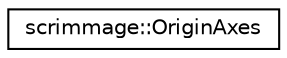 digraph "Graphical Class Hierarchy"
{
 // LATEX_PDF_SIZE
  edge [fontname="Helvetica",fontsize="10",labelfontname="Helvetica",labelfontsize="10"];
  node [fontname="Helvetica",fontsize="10",shape=record];
  rankdir="LR";
  Node0 [label="scrimmage::OriginAxes",height=0.2,width=0.4,color="black", fillcolor="white", style="filled",URL="$classscrimmage_1_1OriginAxes.html",tooltip=" "];
}
